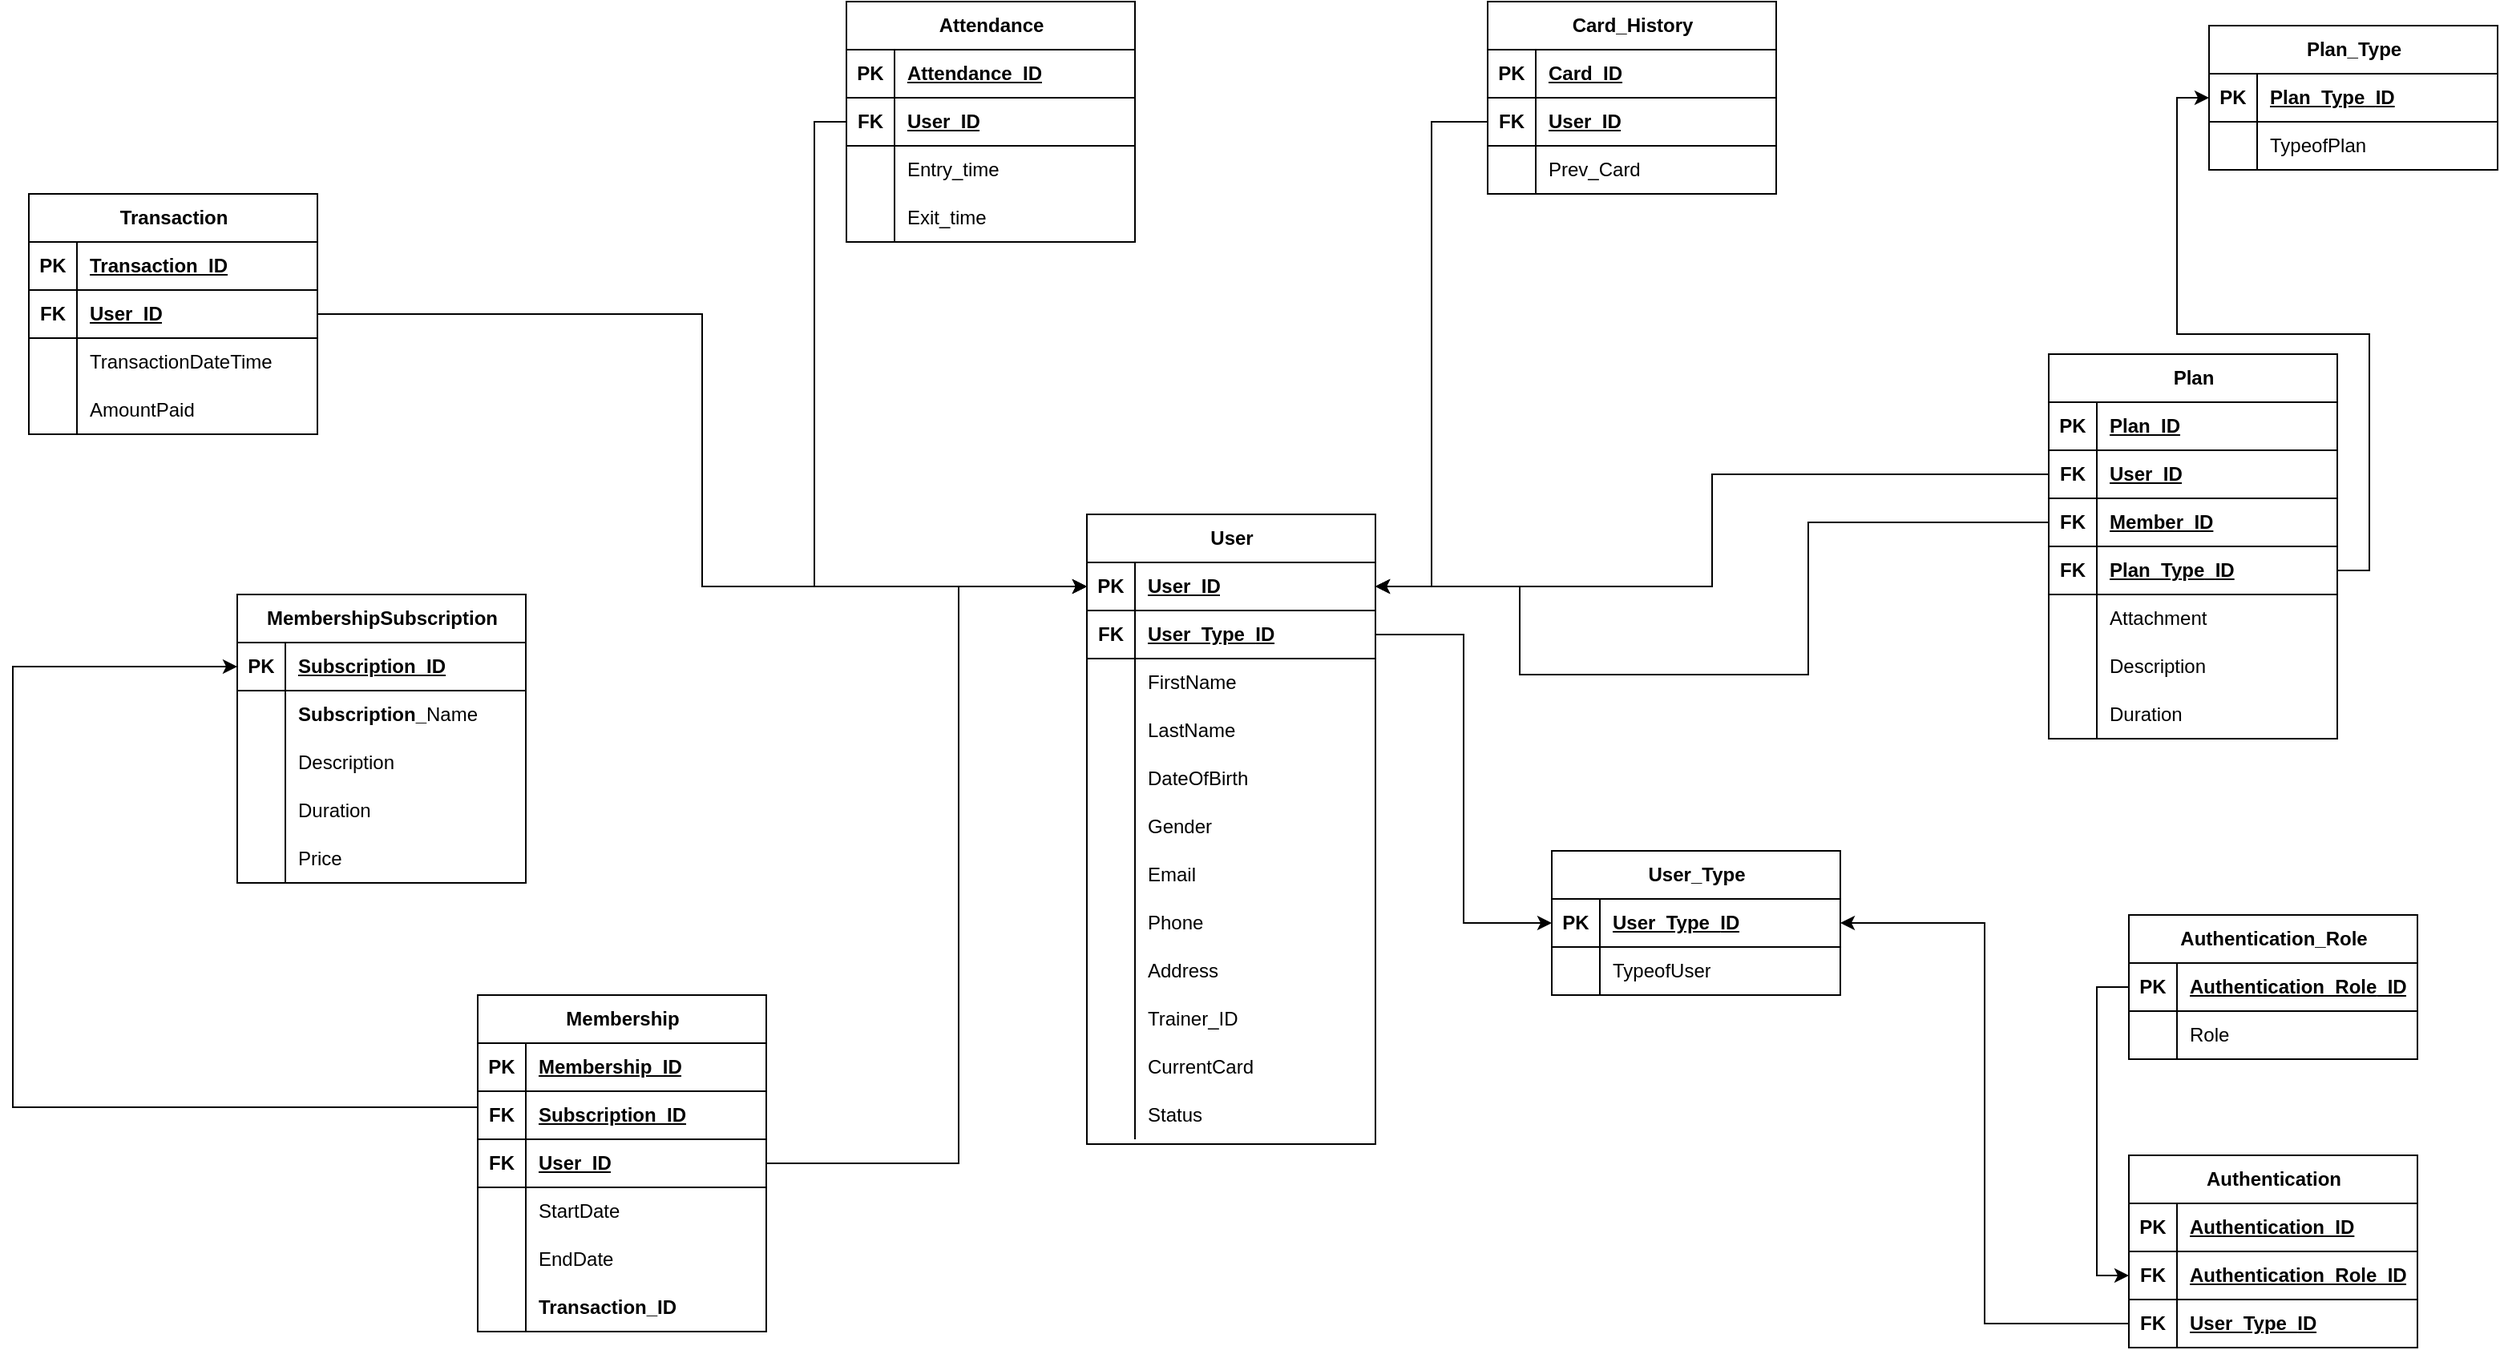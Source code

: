 <mxfile version="24.2.5" type="device">
  <diagram name="Page-1" id="CjK9wFQnkyz0N-nWuPqK">
    <mxGraphModel dx="1020" dy="814" grid="1" gridSize="10" guides="1" tooltips="1" connect="1" arrows="1" fold="1" page="1" pageScale="1" pageWidth="850" pageHeight="1100" math="0" shadow="0">
      <root>
        <mxCell id="0" />
        <mxCell id="1" parent="0" />
        <mxCell id="haQ3VRHz4W_MZIPBSDxK-1" value="Card_History" style="shape=table;startSize=30;container=1;collapsible=1;childLayout=tableLayout;fixedRows=1;rowLines=0;fontStyle=1;align=center;resizeLast=1;html=1;" parent="1" vertex="1">
          <mxGeometry x="1020" y="40" width="180" height="120" as="geometry" />
        </mxCell>
        <mxCell id="haQ3VRHz4W_MZIPBSDxK-2" value="" style="shape=tableRow;horizontal=0;startSize=0;swimlaneHead=0;swimlaneBody=0;fillColor=none;collapsible=0;dropTarget=0;points=[[0,0.5],[1,0.5]];portConstraint=eastwest;top=0;left=0;right=0;bottom=1;" parent="haQ3VRHz4W_MZIPBSDxK-1" vertex="1">
          <mxGeometry y="30" width="180" height="30" as="geometry" />
        </mxCell>
        <mxCell id="haQ3VRHz4W_MZIPBSDxK-3" value="PK" style="shape=partialRectangle;connectable=0;fillColor=none;top=0;left=0;bottom=0;right=0;fontStyle=1;overflow=hidden;whiteSpace=wrap;html=1;" parent="haQ3VRHz4W_MZIPBSDxK-2" vertex="1">
          <mxGeometry width="30" height="30" as="geometry">
            <mxRectangle width="30" height="30" as="alternateBounds" />
          </mxGeometry>
        </mxCell>
        <mxCell id="haQ3VRHz4W_MZIPBSDxK-4" value="Card_ID" style="shape=partialRectangle;connectable=0;fillColor=none;top=0;left=0;bottom=0;right=0;align=left;spacingLeft=6;fontStyle=5;overflow=hidden;whiteSpace=wrap;html=1;" parent="haQ3VRHz4W_MZIPBSDxK-2" vertex="1">
          <mxGeometry x="30" width="150" height="30" as="geometry">
            <mxRectangle width="150" height="30" as="alternateBounds" />
          </mxGeometry>
        </mxCell>
        <mxCell id="roFvKYSa56zXB-WxDroc-30" value="" style="shape=tableRow;horizontal=0;startSize=0;swimlaneHead=0;swimlaneBody=0;fillColor=none;collapsible=0;dropTarget=0;points=[[0,0.5],[1,0.5]];portConstraint=eastwest;top=0;left=0;right=0;bottom=1;" parent="haQ3VRHz4W_MZIPBSDxK-1" vertex="1">
          <mxGeometry y="60" width="180" height="30" as="geometry" />
        </mxCell>
        <mxCell id="roFvKYSa56zXB-WxDroc-31" value="&lt;b&gt;FK&lt;/b&gt;" style="shape=partialRectangle;connectable=0;fillColor=none;top=0;left=0;bottom=0;right=0;fontStyle=1;overflow=hidden;whiteSpace=wrap;html=1;" parent="roFvKYSa56zXB-WxDroc-30" vertex="1">
          <mxGeometry width="30" height="30" as="geometry">
            <mxRectangle width="30" height="30" as="alternateBounds" />
          </mxGeometry>
        </mxCell>
        <mxCell id="roFvKYSa56zXB-WxDroc-32" value="User_ID" style="shape=partialRectangle;connectable=0;fillColor=none;top=0;left=0;bottom=0;right=0;align=left;spacingLeft=6;fontStyle=5;overflow=hidden;whiteSpace=wrap;html=1;" parent="roFvKYSa56zXB-WxDroc-30" vertex="1">
          <mxGeometry x="30" width="150" height="30" as="geometry">
            <mxRectangle width="150" height="30" as="alternateBounds" />
          </mxGeometry>
        </mxCell>
        <mxCell id="haQ3VRHz4W_MZIPBSDxK-5" value="" style="shape=tableRow;horizontal=0;startSize=0;swimlaneHead=0;swimlaneBody=0;fillColor=none;collapsible=0;dropTarget=0;points=[[0,0.5],[1,0.5]];portConstraint=eastwest;top=0;left=0;right=0;bottom=0;" parent="haQ3VRHz4W_MZIPBSDxK-1" vertex="1">
          <mxGeometry y="90" width="180" height="30" as="geometry" />
        </mxCell>
        <mxCell id="haQ3VRHz4W_MZIPBSDxK-6" value="" style="shape=partialRectangle;connectable=0;fillColor=none;top=0;left=0;bottom=0;right=0;editable=1;overflow=hidden;whiteSpace=wrap;html=1;" parent="haQ3VRHz4W_MZIPBSDxK-5" vertex="1">
          <mxGeometry width="30" height="30" as="geometry">
            <mxRectangle width="30" height="30" as="alternateBounds" />
          </mxGeometry>
        </mxCell>
        <mxCell id="haQ3VRHz4W_MZIPBSDxK-7" value="Prev_Card" style="shape=partialRectangle;connectable=0;fillColor=none;top=0;left=0;bottom=0;right=0;align=left;spacingLeft=6;overflow=hidden;whiteSpace=wrap;html=1;" parent="haQ3VRHz4W_MZIPBSDxK-5" vertex="1">
          <mxGeometry x="30" width="150" height="30" as="geometry">
            <mxRectangle width="150" height="30" as="alternateBounds" />
          </mxGeometry>
        </mxCell>
        <mxCell id="haQ3VRHz4W_MZIPBSDxK-14" value="Membership" style="shape=table;startSize=30;container=1;collapsible=1;childLayout=tableLayout;fixedRows=1;rowLines=0;fontStyle=1;align=center;resizeLast=1;html=1;" parent="1" vertex="1">
          <mxGeometry x="390" y="660" width="180" height="210" as="geometry" />
        </mxCell>
        <mxCell id="haQ3VRHz4W_MZIPBSDxK-15" value="" style="shape=tableRow;horizontal=0;startSize=0;swimlaneHead=0;swimlaneBody=0;fillColor=none;collapsible=0;dropTarget=0;points=[[0,0.5],[1,0.5]];portConstraint=eastwest;top=0;left=0;right=0;bottom=1;" parent="haQ3VRHz4W_MZIPBSDxK-14" vertex="1">
          <mxGeometry y="30" width="180" height="30" as="geometry" />
        </mxCell>
        <mxCell id="haQ3VRHz4W_MZIPBSDxK-16" value="PK" style="shape=partialRectangle;connectable=0;fillColor=none;top=0;left=0;bottom=0;right=0;fontStyle=1;overflow=hidden;whiteSpace=wrap;html=1;" parent="haQ3VRHz4W_MZIPBSDxK-15" vertex="1">
          <mxGeometry width="30" height="30" as="geometry">
            <mxRectangle width="30" height="30" as="alternateBounds" />
          </mxGeometry>
        </mxCell>
        <mxCell id="haQ3VRHz4W_MZIPBSDxK-17" value="Membership_ID" style="shape=partialRectangle;connectable=0;fillColor=none;top=0;left=0;bottom=0;right=0;align=left;spacingLeft=6;fontStyle=5;overflow=hidden;whiteSpace=wrap;html=1;" parent="haQ3VRHz4W_MZIPBSDxK-15" vertex="1">
          <mxGeometry x="30" width="150" height="30" as="geometry">
            <mxRectangle width="150" height="30" as="alternateBounds" />
          </mxGeometry>
        </mxCell>
        <mxCell id="haQ3VRHz4W_MZIPBSDxK-181" value="" style="shape=tableRow;horizontal=0;startSize=0;swimlaneHead=0;swimlaneBody=0;fillColor=none;collapsible=0;dropTarget=0;points=[[0,0.5],[1,0.5]];portConstraint=eastwest;top=0;left=0;right=0;bottom=1;" parent="haQ3VRHz4W_MZIPBSDxK-14" vertex="1">
          <mxGeometry y="60" width="180" height="30" as="geometry" />
        </mxCell>
        <mxCell id="haQ3VRHz4W_MZIPBSDxK-182" value="FK" style="shape=partialRectangle;connectable=0;fillColor=none;top=0;left=0;bottom=0;right=0;fontStyle=1;overflow=hidden;whiteSpace=wrap;html=1;" parent="haQ3VRHz4W_MZIPBSDxK-181" vertex="1">
          <mxGeometry width="30" height="30" as="geometry">
            <mxRectangle width="30" height="30" as="alternateBounds" />
          </mxGeometry>
        </mxCell>
        <mxCell id="haQ3VRHz4W_MZIPBSDxK-183" value="&lt;span style=&quot;&quot;&gt;&lt;b&gt;Subscription_ID&lt;/b&gt;&lt;/span&gt;" style="shape=partialRectangle;connectable=0;fillColor=none;top=0;left=0;bottom=0;right=0;align=left;spacingLeft=6;fontStyle=4;overflow=hidden;whiteSpace=wrap;html=1;" parent="haQ3VRHz4W_MZIPBSDxK-181" vertex="1">
          <mxGeometry x="30" width="150" height="30" as="geometry">
            <mxRectangle width="150" height="30" as="alternateBounds" />
          </mxGeometry>
        </mxCell>
        <mxCell id="haQ3VRHz4W_MZIPBSDxK-184" value="" style="shape=tableRow;horizontal=0;startSize=0;swimlaneHead=0;swimlaneBody=0;fillColor=none;collapsible=0;dropTarget=0;points=[[0,0.5],[1,0.5]];portConstraint=eastwest;top=0;left=0;right=0;bottom=1;" parent="haQ3VRHz4W_MZIPBSDxK-14" vertex="1">
          <mxGeometry y="90" width="180" height="30" as="geometry" />
        </mxCell>
        <mxCell id="haQ3VRHz4W_MZIPBSDxK-185" value="FK" style="shape=partialRectangle;connectable=0;fillColor=none;top=0;left=0;bottom=0;right=0;fontStyle=1;overflow=hidden;whiteSpace=wrap;html=1;" parent="haQ3VRHz4W_MZIPBSDxK-184" vertex="1">
          <mxGeometry width="30" height="30" as="geometry">
            <mxRectangle width="30" height="30" as="alternateBounds" />
          </mxGeometry>
        </mxCell>
        <mxCell id="haQ3VRHz4W_MZIPBSDxK-186" value="&lt;span style=&quot;font-weight: 700;&quot;&gt;User_ID&lt;/span&gt;" style="shape=partialRectangle;connectable=0;fillColor=none;top=0;left=0;bottom=0;right=0;align=left;spacingLeft=6;fontStyle=4;overflow=hidden;whiteSpace=wrap;html=1;" parent="haQ3VRHz4W_MZIPBSDxK-184" vertex="1">
          <mxGeometry x="30" width="150" height="30" as="geometry">
            <mxRectangle width="150" height="30" as="alternateBounds" />
          </mxGeometry>
        </mxCell>
        <mxCell id="haQ3VRHz4W_MZIPBSDxK-18" value="" style="shape=tableRow;horizontal=0;startSize=0;swimlaneHead=0;swimlaneBody=0;fillColor=none;collapsible=0;dropTarget=0;points=[[0,0.5],[1,0.5]];portConstraint=eastwest;top=0;left=0;right=0;bottom=0;" parent="haQ3VRHz4W_MZIPBSDxK-14" vertex="1">
          <mxGeometry y="120" width="180" height="30" as="geometry" />
        </mxCell>
        <mxCell id="haQ3VRHz4W_MZIPBSDxK-19" value="" style="shape=partialRectangle;connectable=0;fillColor=none;top=0;left=0;bottom=0;right=0;editable=1;overflow=hidden;whiteSpace=wrap;html=1;" parent="haQ3VRHz4W_MZIPBSDxK-18" vertex="1">
          <mxGeometry width="30" height="30" as="geometry">
            <mxRectangle width="30" height="30" as="alternateBounds" />
          </mxGeometry>
        </mxCell>
        <mxCell id="haQ3VRHz4W_MZIPBSDxK-20" value="StartDate" style="shape=partialRectangle;connectable=0;fillColor=none;top=0;left=0;bottom=0;right=0;align=left;spacingLeft=6;overflow=hidden;whiteSpace=wrap;html=1;" parent="haQ3VRHz4W_MZIPBSDxK-18" vertex="1">
          <mxGeometry x="30" width="150" height="30" as="geometry">
            <mxRectangle width="150" height="30" as="alternateBounds" />
          </mxGeometry>
        </mxCell>
        <mxCell id="haQ3VRHz4W_MZIPBSDxK-21" value="" style="shape=tableRow;horizontal=0;startSize=0;swimlaneHead=0;swimlaneBody=0;fillColor=none;collapsible=0;dropTarget=0;points=[[0,0.5],[1,0.5]];portConstraint=eastwest;top=0;left=0;right=0;bottom=0;" parent="haQ3VRHz4W_MZIPBSDxK-14" vertex="1">
          <mxGeometry y="150" width="180" height="30" as="geometry" />
        </mxCell>
        <mxCell id="haQ3VRHz4W_MZIPBSDxK-22" value="" style="shape=partialRectangle;connectable=0;fillColor=none;top=0;left=0;bottom=0;right=0;editable=1;overflow=hidden;whiteSpace=wrap;html=1;" parent="haQ3VRHz4W_MZIPBSDxK-21" vertex="1">
          <mxGeometry width="30" height="30" as="geometry">
            <mxRectangle width="30" height="30" as="alternateBounds" />
          </mxGeometry>
        </mxCell>
        <mxCell id="haQ3VRHz4W_MZIPBSDxK-23" value="EndDate" style="shape=partialRectangle;connectable=0;fillColor=none;top=0;left=0;bottom=0;right=0;align=left;spacingLeft=6;overflow=hidden;whiteSpace=wrap;html=1;" parent="haQ3VRHz4W_MZIPBSDxK-21" vertex="1">
          <mxGeometry x="30" width="150" height="30" as="geometry">
            <mxRectangle width="150" height="30" as="alternateBounds" />
          </mxGeometry>
        </mxCell>
        <mxCell id="b82ecewfBqzSj3YjRj0E-8" value="" style="shape=tableRow;horizontal=0;startSize=0;swimlaneHead=0;swimlaneBody=0;fillColor=none;collapsible=0;dropTarget=0;points=[[0,0.5],[1,0.5]];portConstraint=eastwest;top=0;left=0;right=0;bottom=0;" parent="haQ3VRHz4W_MZIPBSDxK-14" vertex="1">
          <mxGeometry y="180" width="180" height="30" as="geometry" />
        </mxCell>
        <mxCell id="b82ecewfBqzSj3YjRj0E-9" value="" style="shape=partialRectangle;connectable=0;fillColor=none;top=0;left=0;bottom=0;right=0;editable=1;overflow=hidden;whiteSpace=wrap;html=1;" parent="b82ecewfBqzSj3YjRj0E-8" vertex="1">
          <mxGeometry width="30" height="30" as="geometry">
            <mxRectangle width="30" height="30" as="alternateBounds" />
          </mxGeometry>
        </mxCell>
        <mxCell id="b82ecewfBqzSj3YjRj0E-10" value="&lt;span style=&quot;font-weight: 700;&quot;&gt;Transaction_ID&lt;/span&gt;" style="shape=partialRectangle;connectable=0;fillColor=none;top=0;left=0;bottom=0;right=0;align=left;spacingLeft=6;overflow=hidden;whiteSpace=wrap;html=1;" parent="b82ecewfBqzSj3YjRj0E-8" vertex="1">
          <mxGeometry x="30" width="150" height="30" as="geometry">
            <mxRectangle width="150" height="30" as="alternateBounds" />
          </mxGeometry>
        </mxCell>
        <mxCell id="haQ3VRHz4W_MZIPBSDxK-27" value="User" style="shape=table;startSize=30;container=1;collapsible=1;childLayout=tableLayout;fixedRows=1;rowLines=0;fontStyle=1;align=center;resizeLast=1;html=1;" parent="1" vertex="1">
          <mxGeometry x="770" y="360" width="180" height="393" as="geometry">
            <mxRectangle x="30" y="70" width="80" height="30" as="alternateBounds" />
          </mxGeometry>
        </mxCell>
        <mxCell id="haQ3VRHz4W_MZIPBSDxK-28" value="" style="shape=tableRow;horizontal=0;startSize=0;swimlaneHead=0;swimlaneBody=0;fillColor=none;collapsible=0;dropTarget=0;points=[[0,0.5],[1,0.5]];portConstraint=eastwest;top=0;left=0;right=0;bottom=1;" parent="haQ3VRHz4W_MZIPBSDxK-27" vertex="1">
          <mxGeometry y="30" width="180" height="30" as="geometry" />
        </mxCell>
        <mxCell id="haQ3VRHz4W_MZIPBSDxK-29" value="PK" style="shape=partialRectangle;connectable=0;fillColor=none;top=0;left=0;bottom=0;right=0;fontStyle=1;overflow=hidden;whiteSpace=wrap;html=1;" parent="haQ3VRHz4W_MZIPBSDxK-28" vertex="1">
          <mxGeometry width="30" height="30" as="geometry">
            <mxRectangle width="30" height="30" as="alternateBounds" />
          </mxGeometry>
        </mxCell>
        <mxCell id="haQ3VRHz4W_MZIPBSDxK-30" value="User_ID" style="shape=partialRectangle;connectable=0;fillColor=none;top=0;left=0;bottom=0;right=0;align=left;spacingLeft=6;fontStyle=5;overflow=hidden;whiteSpace=wrap;html=1;" parent="haQ3VRHz4W_MZIPBSDxK-28" vertex="1">
          <mxGeometry x="30" width="150" height="30" as="geometry">
            <mxRectangle width="150" height="30" as="alternateBounds" />
          </mxGeometry>
        </mxCell>
        <mxCell id="roFvKYSa56zXB-WxDroc-7" value="" style="shape=tableRow;horizontal=0;startSize=0;swimlaneHead=0;swimlaneBody=0;fillColor=none;collapsible=0;dropTarget=0;points=[[0,0.5],[1,0.5]];portConstraint=eastwest;top=0;left=0;right=0;bottom=1;" parent="haQ3VRHz4W_MZIPBSDxK-27" vertex="1">
          <mxGeometry y="60" width="180" height="30" as="geometry" />
        </mxCell>
        <mxCell id="roFvKYSa56zXB-WxDroc-8" value="FK" style="shape=partialRectangle;connectable=0;fillColor=none;top=0;left=0;bottom=0;right=0;fontStyle=1;overflow=hidden;whiteSpace=wrap;html=1;" parent="roFvKYSa56zXB-WxDroc-7" vertex="1">
          <mxGeometry width="30" height="30" as="geometry">
            <mxRectangle width="30" height="30" as="alternateBounds" />
          </mxGeometry>
        </mxCell>
        <mxCell id="roFvKYSa56zXB-WxDroc-9" value="&lt;span style=&quot;text-wrap: nowrap; text-align: center;&quot;&gt;User_Type_&lt;/span&gt;ID" style="shape=partialRectangle;connectable=0;fillColor=none;top=0;left=0;bottom=0;right=0;align=left;spacingLeft=6;fontStyle=5;overflow=hidden;whiteSpace=wrap;html=1;" parent="roFvKYSa56zXB-WxDroc-7" vertex="1">
          <mxGeometry x="30" width="150" height="30" as="geometry">
            <mxRectangle width="150" height="30" as="alternateBounds" />
          </mxGeometry>
        </mxCell>
        <mxCell id="haQ3VRHz4W_MZIPBSDxK-31" value="" style="shape=tableRow;horizontal=0;startSize=0;swimlaneHead=0;swimlaneBody=0;fillColor=none;collapsible=0;dropTarget=0;points=[[0,0.5],[1,0.5]];portConstraint=eastwest;top=0;left=0;right=0;bottom=0;" parent="haQ3VRHz4W_MZIPBSDxK-27" vertex="1">
          <mxGeometry y="90" width="180" height="30" as="geometry" />
        </mxCell>
        <mxCell id="haQ3VRHz4W_MZIPBSDxK-32" value="" style="shape=partialRectangle;connectable=0;fillColor=none;top=0;left=0;bottom=0;right=0;editable=1;overflow=hidden;whiteSpace=wrap;html=1;" parent="haQ3VRHz4W_MZIPBSDxK-31" vertex="1">
          <mxGeometry width="30" height="30" as="geometry">
            <mxRectangle width="30" height="30" as="alternateBounds" />
          </mxGeometry>
        </mxCell>
        <mxCell id="haQ3VRHz4W_MZIPBSDxK-33" value="FirstName" style="shape=partialRectangle;connectable=0;fillColor=none;top=0;left=0;bottom=0;right=0;align=left;spacingLeft=6;overflow=hidden;whiteSpace=wrap;html=1;" parent="haQ3VRHz4W_MZIPBSDxK-31" vertex="1">
          <mxGeometry x="30" width="150" height="30" as="geometry">
            <mxRectangle width="150" height="30" as="alternateBounds" />
          </mxGeometry>
        </mxCell>
        <mxCell id="haQ3VRHz4W_MZIPBSDxK-34" value="" style="shape=tableRow;horizontal=0;startSize=0;swimlaneHead=0;swimlaneBody=0;fillColor=none;collapsible=0;dropTarget=0;points=[[0,0.5],[1,0.5]];portConstraint=eastwest;top=0;left=0;right=0;bottom=0;" parent="haQ3VRHz4W_MZIPBSDxK-27" vertex="1">
          <mxGeometry y="120" width="180" height="30" as="geometry" />
        </mxCell>
        <mxCell id="haQ3VRHz4W_MZIPBSDxK-35" value="" style="shape=partialRectangle;connectable=0;fillColor=none;top=0;left=0;bottom=0;right=0;editable=1;overflow=hidden;whiteSpace=wrap;html=1;" parent="haQ3VRHz4W_MZIPBSDxK-34" vertex="1">
          <mxGeometry width="30" height="30" as="geometry">
            <mxRectangle width="30" height="30" as="alternateBounds" />
          </mxGeometry>
        </mxCell>
        <mxCell id="haQ3VRHz4W_MZIPBSDxK-36" value="LastName" style="shape=partialRectangle;connectable=0;fillColor=none;top=0;left=0;bottom=0;right=0;align=left;spacingLeft=6;overflow=hidden;whiteSpace=wrap;html=1;" parent="haQ3VRHz4W_MZIPBSDxK-34" vertex="1">
          <mxGeometry x="30" width="150" height="30" as="geometry">
            <mxRectangle width="150" height="30" as="alternateBounds" />
          </mxGeometry>
        </mxCell>
        <mxCell id="haQ3VRHz4W_MZIPBSDxK-163" value="" style="shape=tableRow;horizontal=0;startSize=0;swimlaneHead=0;swimlaneBody=0;fillColor=none;collapsible=0;dropTarget=0;points=[[0,0.5],[1,0.5]];portConstraint=eastwest;top=0;left=0;right=0;bottom=0;" parent="haQ3VRHz4W_MZIPBSDxK-27" vertex="1">
          <mxGeometry y="150" width="180" height="30" as="geometry" />
        </mxCell>
        <mxCell id="haQ3VRHz4W_MZIPBSDxK-164" value="" style="shape=partialRectangle;connectable=0;fillColor=none;top=0;left=0;bottom=0;right=0;editable=1;overflow=hidden;whiteSpace=wrap;html=1;" parent="haQ3VRHz4W_MZIPBSDxK-163" vertex="1">
          <mxGeometry width="30" height="30" as="geometry">
            <mxRectangle width="30" height="30" as="alternateBounds" />
          </mxGeometry>
        </mxCell>
        <mxCell id="haQ3VRHz4W_MZIPBSDxK-165" value="DateOfBirth" style="shape=partialRectangle;connectable=0;fillColor=none;top=0;left=0;bottom=0;right=0;align=left;spacingLeft=6;overflow=hidden;whiteSpace=wrap;html=1;" parent="haQ3VRHz4W_MZIPBSDxK-163" vertex="1">
          <mxGeometry x="30" width="150" height="30" as="geometry">
            <mxRectangle width="150" height="30" as="alternateBounds" />
          </mxGeometry>
        </mxCell>
        <mxCell id="haQ3VRHz4W_MZIPBSDxK-166" value="" style="shape=tableRow;horizontal=0;startSize=0;swimlaneHead=0;swimlaneBody=0;fillColor=none;collapsible=0;dropTarget=0;points=[[0,0.5],[1,0.5]];portConstraint=eastwest;top=0;left=0;right=0;bottom=0;" parent="haQ3VRHz4W_MZIPBSDxK-27" vertex="1">
          <mxGeometry y="180" width="180" height="30" as="geometry" />
        </mxCell>
        <mxCell id="haQ3VRHz4W_MZIPBSDxK-167" value="" style="shape=partialRectangle;connectable=0;fillColor=none;top=0;left=0;bottom=0;right=0;editable=1;overflow=hidden;whiteSpace=wrap;html=1;" parent="haQ3VRHz4W_MZIPBSDxK-166" vertex="1">
          <mxGeometry width="30" height="30" as="geometry">
            <mxRectangle width="30" height="30" as="alternateBounds" />
          </mxGeometry>
        </mxCell>
        <mxCell id="haQ3VRHz4W_MZIPBSDxK-168" value="Gender" style="shape=partialRectangle;connectable=0;fillColor=none;top=0;left=0;bottom=0;right=0;align=left;spacingLeft=6;overflow=hidden;whiteSpace=wrap;html=1;" parent="haQ3VRHz4W_MZIPBSDxK-166" vertex="1">
          <mxGeometry x="30" width="150" height="30" as="geometry">
            <mxRectangle width="150" height="30" as="alternateBounds" />
          </mxGeometry>
        </mxCell>
        <mxCell id="haQ3VRHz4W_MZIPBSDxK-169" value="" style="shape=tableRow;horizontal=0;startSize=0;swimlaneHead=0;swimlaneBody=0;fillColor=none;collapsible=0;dropTarget=0;points=[[0,0.5],[1,0.5]];portConstraint=eastwest;top=0;left=0;right=0;bottom=0;" parent="haQ3VRHz4W_MZIPBSDxK-27" vertex="1">
          <mxGeometry y="210" width="180" height="30" as="geometry" />
        </mxCell>
        <mxCell id="haQ3VRHz4W_MZIPBSDxK-170" value="" style="shape=partialRectangle;connectable=0;fillColor=none;top=0;left=0;bottom=0;right=0;editable=1;overflow=hidden;whiteSpace=wrap;html=1;" parent="haQ3VRHz4W_MZIPBSDxK-169" vertex="1">
          <mxGeometry width="30" height="30" as="geometry">
            <mxRectangle width="30" height="30" as="alternateBounds" />
          </mxGeometry>
        </mxCell>
        <mxCell id="haQ3VRHz4W_MZIPBSDxK-171" value="Email" style="shape=partialRectangle;connectable=0;fillColor=none;top=0;left=0;bottom=0;right=0;align=left;spacingLeft=6;overflow=hidden;whiteSpace=wrap;html=1;" parent="haQ3VRHz4W_MZIPBSDxK-169" vertex="1">
          <mxGeometry x="30" width="150" height="30" as="geometry">
            <mxRectangle width="150" height="30" as="alternateBounds" />
          </mxGeometry>
        </mxCell>
        <mxCell id="haQ3VRHz4W_MZIPBSDxK-172" value="" style="shape=tableRow;horizontal=0;startSize=0;swimlaneHead=0;swimlaneBody=0;fillColor=none;collapsible=0;dropTarget=0;points=[[0,0.5],[1,0.5]];portConstraint=eastwest;top=0;left=0;right=0;bottom=0;" parent="haQ3VRHz4W_MZIPBSDxK-27" vertex="1">
          <mxGeometry y="240" width="180" height="30" as="geometry" />
        </mxCell>
        <mxCell id="haQ3VRHz4W_MZIPBSDxK-173" value="" style="shape=partialRectangle;connectable=0;fillColor=none;top=0;left=0;bottom=0;right=0;editable=1;overflow=hidden;whiteSpace=wrap;html=1;" parent="haQ3VRHz4W_MZIPBSDxK-172" vertex="1">
          <mxGeometry width="30" height="30" as="geometry">
            <mxRectangle width="30" height="30" as="alternateBounds" />
          </mxGeometry>
        </mxCell>
        <mxCell id="haQ3VRHz4W_MZIPBSDxK-174" value="Phone" style="shape=partialRectangle;connectable=0;fillColor=none;top=0;left=0;bottom=0;right=0;align=left;spacingLeft=6;overflow=hidden;whiteSpace=wrap;html=1;" parent="haQ3VRHz4W_MZIPBSDxK-172" vertex="1">
          <mxGeometry x="30" width="150" height="30" as="geometry">
            <mxRectangle width="150" height="30" as="alternateBounds" />
          </mxGeometry>
        </mxCell>
        <mxCell id="roFvKYSa56zXB-WxDroc-11" value="" style="shape=tableRow;horizontal=0;startSize=0;swimlaneHead=0;swimlaneBody=0;fillColor=none;collapsible=0;dropTarget=0;points=[[0,0.5],[1,0.5]];portConstraint=eastwest;top=0;left=0;right=0;bottom=0;" parent="haQ3VRHz4W_MZIPBSDxK-27" vertex="1">
          <mxGeometry y="270" width="180" height="30" as="geometry" />
        </mxCell>
        <mxCell id="roFvKYSa56zXB-WxDroc-12" value="" style="shape=partialRectangle;connectable=0;fillColor=none;top=0;left=0;bottom=0;right=0;editable=1;overflow=hidden;whiteSpace=wrap;html=1;" parent="roFvKYSa56zXB-WxDroc-11" vertex="1">
          <mxGeometry width="30" height="30" as="geometry">
            <mxRectangle width="30" height="30" as="alternateBounds" />
          </mxGeometry>
        </mxCell>
        <mxCell id="roFvKYSa56zXB-WxDroc-13" value="Address" style="shape=partialRectangle;connectable=0;fillColor=none;top=0;left=0;bottom=0;right=0;align=left;spacingLeft=6;overflow=hidden;whiteSpace=wrap;html=1;" parent="roFvKYSa56zXB-WxDroc-11" vertex="1">
          <mxGeometry x="30" width="150" height="30" as="geometry">
            <mxRectangle width="150" height="30" as="alternateBounds" />
          </mxGeometry>
        </mxCell>
        <mxCell id="N3_QIj9VHfXI7cmea0ep-1" value="" style="shape=tableRow;horizontal=0;startSize=0;swimlaneHead=0;swimlaneBody=0;fillColor=none;collapsible=0;dropTarget=0;points=[[0,0.5],[1,0.5]];portConstraint=eastwest;top=0;left=0;right=0;bottom=0;" parent="haQ3VRHz4W_MZIPBSDxK-27" vertex="1">
          <mxGeometry y="300" width="180" height="30" as="geometry" />
        </mxCell>
        <mxCell id="N3_QIj9VHfXI7cmea0ep-2" value="" style="shape=partialRectangle;connectable=0;fillColor=none;top=0;left=0;bottom=0;right=0;editable=1;overflow=hidden;whiteSpace=wrap;html=1;" parent="N3_QIj9VHfXI7cmea0ep-1" vertex="1">
          <mxGeometry width="30" height="30" as="geometry">
            <mxRectangle width="30" height="30" as="alternateBounds" />
          </mxGeometry>
        </mxCell>
        <mxCell id="N3_QIj9VHfXI7cmea0ep-3" value="Trainer_ID" style="shape=partialRectangle;connectable=0;fillColor=none;top=0;left=0;bottom=0;right=0;align=left;spacingLeft=6;overflow=hidden;whiteSpace=wrap;html=1;" parent="N3_QIj9VHfXI7cmea0ep-1" vertex="1">
          <mxGeometry x="30" width="150" height="30" as="geometry">
            <mxRectangle width="150" height="30" as="alternateBounds" />
          </mxGeometry>
        </mxCell>
        <mxCell id="haQ3VRHz4W_MZIPBSDxK-37" value="" style="shape=tableRow;horizontal=0;startSize=0;swimlaneHead=0;swimlaneBody=0;fillColor=none;collapsible=0;dropTarget=0;points=[[0,0.5],[1,0.5]];portConstraint=eastwest;top=0;left=0;right=0;bottom=0;" parent="haQ3VRHz4W_MZIPBSDxK-27" vertex="1">
          <mxGeometry y="330" width="180" height="30" as="geometry" />
        </mxCell>
        <mxCell id="haQ3VRHz4W_MZIPBSDxK-38" value="" style="shape=partialRectangle;connectable=0;fillColor=none;top=0;left=0;bottom=0;right=0;editable=1;overflow=hidden;whiteSpace=wrap;html=1;" parent="haQ3VRHz4W_MZIPBSDxK-37" vertex="1">
          <mxGeometry width="30" height="30" as="geometry">
            <mxRectangle width="30" height="30" as="alternateBounds" />
          </mxGeometry>
        </mxCell>
        <mxCell id="haQ3VRHz4W_MZIPBSDxK-39" value="CurrentCard" style="shape=partialRectangle;connectable=0;fillColor=none;top=0;left=0;bottom=0;right=0;align=left;spacingLeft=6;overflow=hidden;whiteSpace=wrap;html=1;" parent="haQ3VRHz4W_MZIPBSDxK-37" vertex="1">
          <mxGeometry x="30" width="150" height="30" as="geometry">
            <mxRectangle width="150" height="30" as="alternateBounds" />
          </mxGeometry>
        </mxCell>
        <mxCell id="b82ecewfBqzSj3YjRj0E-1" value="" style="shape=tableRow;horizontal=0;startSize=0;swimlaneHead=0;swimlaneBody=0;fillColor=none;collapsible=0;dropTarget=0;points=[[0,0.5],[1,0.5]];portConstraint=eastwest;top=0;left=0;right=0;bottom=0;" parent="haQ3VRHz4W_MZIPBSDxK-27" vertex="1">
          <mxGeometry y="360" width="180" height="30" as="geometry" />
        </mxCell>
        <mxCell id="b82ecewfBqzSj3YjRj0E-2" value="" style="shape=partialRectangle;connectable=0;fillColor=none;top=0;left=0;bottom=0;right=0;editable=1;overflow=hidden;whiteSpace=wrap;html=1;" parent="b82ecewfBqzSj3YjRj0E-1" vertex="1">
          <mxGeometry width="30" height="30" as="geometry">
            <mxRectangle width="30" height="30" as="alternateBounds" />
          </mxGeometry>
        </mxCell>
        <mxCell id="b82ecewfBqzSj3YjRj0E-3" value="Status&amp;nbsp;" style="shape=partialRectangle;connectable=0;fillColor=none;top=0;left=0;bottom=0;right=0;align=left;spacingLeft=6;overflow=hidden;whiteSpace=wrap;html=1;" parent="b82ecewfBqzSj3YjRj0E-1" vertex="1">
          <mxGeometry x="30" width="150" height="30" as="geometry">
            <mxRectangle width="150" height="30" as="alternateBounds" />
          </mxGeometry>
        </mxCell>
        <mxCell id="haQ3VRHz4W_MZIPBSDxK-53" value="Attendance" style="shape=table;startSize=30;container=1;collapsible=1;childLayout=tableLayout;fixedRows=1;rowLines=0;fontStyle=1;align=center;resizeLast=1;html=1;" parent="1" vertex="1">
          <mxGeometry x="620" y="40" width="180" height="150" as="geometry" />
        </mxCell>
        <mxCell id="haQ3VRHz4W_MZIPBSDxK-54" value="" style="shape=tableRow;horizontal=0;startSize=0;swimlaneHead=0;swimlaneBody=0;fillColor=none;collapsible=0;dropTarget=0;points=[[0,0.5],[1,0.5]];portConstraint=eastwest;top=0;left=0;right=0;bottom=1;" parent="haQ3VRHz4W_MZIPBSDxK-53" vertex="1">
          <mxGeometry y="30" width="180" height="30" as="geometry" />
        </mxCell>
        <mxCell id="haQ3VRHz4W_MZIPBSDxK-55" value="PK" style="shape=partialRectangle;connectable=0;fillColor=none;top=0;left=0;bottom=0;right=0;fontStyle=1;overflow=hidden;whiteSpace=wrap;html=1;" parent="haQ3VRHz4W_MZIPBSDxK-54" vertex="1">
          <mxGeometry width="30" height="30" as="geometry">
            <mxRectangle width="30" height="30" as="alternateBounds" />
          </mxGeometry>
        </mxCell>
        <mxCell id="haQ3VRHz4W_MZIPBSDxK-56" value="Attendance_ID" style="shape=partialRectangle;connectable=0;fillColor=none;top=0;left=0;bottom=0;right=0;align=left;spacingLeft=6;fontStyle=5;overflow=hidden;whiteSpace=wrap;html=1;" parent="haQ3VRHz4W_MZIPBSDxK-54" vertex="1">
          <mxGeometry x="30" width="150" height="30" as="geometry">
            <mxRectangle width="150" height="30" as="alternateBounds" />
          </mxGeometry>
        </mxCell>
        <mxCell id="haQ3VRHz4W_MZIPBSDxK-190" value="" style="shape=tableRow;horizontal=0;startSize=0;swimlaneHead=0;swimlaneBody=0;fillColor=none;collapsible=0;dropTarget=0;points=[[0,0.5],[1,0.5]];portConstraint=eastwest;top=0;left=0;right=0;bottom=1;" parent="haQ3VRHz4W_MZIPBSDxK-53" vertex="1">
          <mxGeometry y="60" width="180" height="30" as="geometry" />
        </mxCell>
        <mxCell id="haQ3VRHz4W_MZIPBSDxK-191" value="FK" style="shape=partialRectangle;connectable=0;fillColor=none;top=0;left=0;bottom=0;right=0;fontStyle=1;overflow=hidden;whiteSpace=wrap;html=1;" parent="haQ3VRHz4W_MZIPBSDxK-190" vertex="1">
          <mxGeometry width="30" height="30" as="geometry">
            <mxRectangle width="30" height="30" as="alternateBounds" />
          </mxGeometry>
        </mxCell>
        <mxCell id="haQ3VRHz4W_MZIPBSDxK-192" value="User_ID" style="shape=partialRectangle;connectable=0;fillColor=none;top=0;left=0;bottom=0;right=0;align=left;spacingLeft=6;fontStyle=5;overflow=hidden;whiteSpace=wrap;html=1;" parent="haQ3VRHz4W_MZIPBSDxK-190" vertex="1">
          <mxGeometry x="30" width="150" height="30" as="geometry">
            <mxRectangle width="150" height="30" as="alternateBounds" />
          </mxGeometry>
        </mxCell>
        <mxCell id="haQ3VRHz4W_MZIPBSDxK-60" value="" style="shape=tableRow;horizontal=0;startSize=0;swimlaneHead=0;swimlaneBody=0;fillColor=none;collapsible=0;dropTarget=0;points=[[0,0.5],[1,0.5]];portConstraint=eastwest;top=0;left=0;right=0;bottom=0;" parent="haQ3VRHz4W_MZIPBSDxK-53" vertex="1">
          <mxGeometry y="90" width="180" height="30" as="geometry" />
        </mxCell>
        <mxCell id="haQ3VRHz4W_MZIPBSDxK-61" value="" style="shape=partialRectangle;connectable=0;fillColor=none;top=0;left=0;bottom=0;right=0;editable=1;overflow=hidden;whiteSpace=wrap;html=1;" parent="haQ3VRHz4W_MZIPBSDxK-60" vertex="1">
          <mxGeometry width="30" height="30" as="geometry">
            <mxRectangle width="30" height="30" as="alternateBounds" />
          </mxGeometry>
        </mxCell>
        <mxCell id="haQ3VRHz4W_MZIPBSDxK-62" value="Entry_time" style="shape=partialRectangle;connectable=0;fillColor=none;top=0;left=0;bottom=0;right=0;align=left;spacingLeft=6;overflow=hidden;whiteSpace=wrap;html=1;" parent="haQ3VRHz4W_MZIPBSDxK-60" vertex="1">
          <mxGeometry x="30" width="150" height="30" as="geometry">
            <mxRectangle width="150" height="30" as="alternateBounds" />
          </mxGeometry>
        </mxCell>
        <mxCell id="haQ3VRHz4W_MZIPBSDxK-63" value="" style="shape=tableRow;horizontal=0;startSize=0;swimlaneHead=0;swimlaneBody=0;fillColor=none;collapsible=0;dropTarget=0;points=[[0,0.5],[1,0.5]];portConstraint=eastwest;top=0;left=0;right=0;bottom=0;" parent="haQ3VRHz4W_MZIPBSDxK-53" vertex="1">
          <mxGeometry y="120" width="180" height="30" as="geometry" />
        </mxCell>
        <mxCell id="haQ3VRHz4W_MZIPBSDxK-64" value="" style="shape=partialRectangle;connectable=0;fillColor=none;top=0;left=0;bottom=0;right=0;editable=1;overflow=hidden;whiteSpace=wrap;html=1;" parent="haQ3VRHz4W_MZIPBSDxK-63" vertex="1">
          <mxGeometry width="30" height="30" as="geometry">
            <mxRectangle width="30" height="30" as="alternateBounds" />
          </mxGeometry>
        </mxCell>
        <mxCell id="haQ3VRHz4W_MZIPBSDxK-65" value="Exit_time" style="shape=partialRectangle;connectable=0;fillColor=none;top=0;left=0;bottom=0;right=0;align=left;spacingLeft=6;overflow=hidden;whiteSpace=wrap;html=1;" parent="haQ3VRHz4W_MZIPBSDxK-63" vertex="1">
          <mxGeometry x="30" width="150" height="30" as="geometry">
            <mxRectangle width="150" height="30" as="alternateBounds" />
          </mxGeometry>
        </mxCell>
        <mxCell id="haQ3VRHz4W_MZIPBSDxK-66" value="MembershipSubscription" style="shape=table;startSize=30;container=1;collapsible=1;childLayout=tableLayout;fixedRows=1;rowLines=0;fontStyle=1;align=center;resizeLast=1;html=1;" parent="1" vertex="1">
          <mxGeometry x="240" y="410" width="180" height="180" as="geometry" />
        </mxCell>
        <mxCell id="haQ3VRHz4W_MZIPBSDxK-67" value="" style="shape=tableRow;horizontal=0;startSize=0;swimlaneHead=0;swimlaneBody=0;fillColor=none;collapsible=0;dropTarget=0;points=[[0,0.5],[1,0.5]];portConstraint=eastwest;top=0;left=0;right=0;bottom=1;" parent="haQ3VRHz4W_MZIPBSDxK-66" vertex="1">
          <mxGeometry y="30" width="180" height="30" as="geometry" />
        </mxCell>
        <mxCell id="haQ3VRHz4W_MZIPBSDxK-68" value="PK" style="shape=partialRectangle;connectable=0;fillColor=none;top=0;left=0;bottom=0;right=0;fontStyle=1;overflow=hidden;whiteSpace=wrap;html=1;" parent="haQ3VRHz4W_MZIPBSDxK-67" vertex="1">
          <mxGeometry width="30" height="30" as="geometry">
            <mxRectangle width="30" height="30" as="alternateBounds" />
          </mxGeometry>
        </mxCell>
        <mxCell id="haQ3VRHz4W_MZIPBSDxK-69" value="Subscription_ID" style="shape=partialRectangle;connectable=0;fillColor=none;top=0;left=0;bottom=0;right=0;align=left;spacingLeft=6;fontStyle=5;overflow=hidden;whiteSpace=wrap;html=1;" parent="haQ3VRHz4W_MZIPBSDxK-67" vertex="1">
          <mxGeometry x="30" width="150" height="30" as="geometry">
            <mxRectangle width="150" height="30" as="alternateBounds" />
          </mxGeometry>
        </mxCell>
        <mxCell id="haQ3VRHz4W_MZIPBSDxK-70" value="" style="shape=tableRow;horizontal=0;startSize=0;swimlaneHead=0;swimlaneBody=0;fillColor=none;collapsible=0;dropTarget=0;points=[[0,0.5],[1,0.5]];portConstraint=eastwest;top=0;left=0;right=0;bottom=0;" parent="haQ3VRHz4W_MZIPBSDxK-66" vertex="1">
          <mxGeometry y="60" width="180" height="30" as="geometry" />
        </mxCell>
        <mxCell id="haQ3VRHz4W_MZIPBSDxK-71" value="" style="shape=partialRectangle;connectable=0;fillColor=none;top=0;left=0;bottom=0;right=0;editable=1;overflow=hidden;whiteSpace=wrap;html=1;" parent="haQ3VRHz4W_MZIPBSDxK-70" vertex="1">
          <mxGeometry width="30" height="30" as="geometry">
            <mxRectangle width="30" height="30" as="alternateBounds" />
          </mxGeometry>
        </mxCell>
        <mxCell id="haQ3VRHz4W_MZIPBSDxK-72" value="&lt;span style=&quot;font-weight: 700; text-align: center; text-wrap: nowrap;&quot;&gt;Subscription_&lt;/span&gt;Name" style="shape=partialRectangle;connectable=0;fillColor=none;top=0;left=0;bottom=0;right=0;align=left;spacingLeft=6;overflow=hidden;whiteSpace=wrap;html=1;" parent="haQ3VRHz4W_MZIPBSDxK-70" vertex="1">
          <mxGeometry x="30" width="150" height="30" as="geometry">
            <mxRectangle width="150" height="30" as="alternateBounds" />
          </mxGeometry>
        </mxCell>
        <mxCell id="haQ3VRHz4W_MZIPBSDxK-73" value="" style="shape=tableRow;horizontal=0;startSize=0;swimlaneHead=0;swimlaneBody=0;fillColor=none;collapsible=0;dropTarget=0;points=[[0,0.5],[1,0.5]];portConstraint=eastwest;top=0;left=0;right=0;bottom=0;" parent="haQ3VRHz4W_MZIPBSDxK-66" vertex="1">
          <mxGeometry y="90" width="180" height="30" as="geometry" />
        </mxCell>
        <mxCell id="haQ3VRHz4W_MZIPBSDxK-74" value="" style="shape=partialRectangle;connectable=0;fillColor=none;top=0;left=0;bottom=0;right=0;editable=1;overflow=hidden;whiteSpace=wrap;html=1;" parent="haQ3VRHz4W_MZIPBSDxK-73" vertex="1">
          <mxGeometry width="30" height="30" as="geometry">
            <mxRectangle width="30" height="30" as="alternateBounds" />
          </mxGeometry>
        </mxCell>
        <mxCell id="haQ3VRHz4W_MZIPBSDxK-75" value="Description" style="shape=partialRectangle;connectable=0;fillColor=none;top=0;left=0;bottom=0;right=0;align=left;spacingLeft=6;overflow=hidden;whiteSpace=wrap;html=1;" parent="haQ3VRHz4W_MZIPBSDxK-73" vertex="1">
          <mxGeometry x="30" width="150" height="30" as="geometry">
            <mxRectangle width="150" height="30" as="alternateBounds" />
          </mxGeometry>
        </mxCell>
        <mxCell id="haQ3VRHz4W_MZIPBSDxK-193" value="" style="shape=tableRow;horizontal=0;startSize=0;swimlaneHead=0;swimlaneBody=0;fillColor=none;collapsible=0;dropTarget=0;points=[[0,0.5],[1,0.5]];portConstraint=eastwest;top=0;left=0;right=0;bottom=0;" parent="haQ3VRHz4W_MZIPBSDxK-66" vertex="1">
          <mxGeometry y="120" width="180" height="30" as="geometry" />
        </mxCell>
        <mxCell id="haQ3VRHz4W_MZIPBSDxK-194" value="" style="shape=partialRectangle;connectable=0;fillColor=none;top=0;left=0;bottom=0;right=0;editable=1;overflow=hidden;whiteSpace=wrap;html=1;" parent="haQ3VRHz4W_MZIPBSDxK-193" vertex="1">
          <mxGeometry width="30" height="30" as="geometry">
            <mxRectangle width="30" height="30" as="alternateBounds" />
          </mxGeometry>
        </mxCell>
        <mxCell id="haQ3VRHz4W_MZIPBSDxK-195" value="Duration" style="shape=partialRectangle;connectable=0;fillColor=none;top=0;left=0;bottom=0;right=0;align=left;spacingLeft=6;overflow=hidden;whiteSpace=wrap;html=1;" parent="haQ3VRHz4W_MZIPBSDxK-193" vertex="1">
          <mxGeometry x="30" width="150" height="30" as="geometry">
            <mxRectangle width="150" height="30" as="alternateBounds" />
          </mxGeometry>
        </mxCell>
        <mxCell id="haQ3VRHz4W_MZIPBSDxK-76" value="" style="shape=tableRow;horizontal=0;startSize=0;swimlaneHead=0;swimlaneBody=0;fillColor=none;collapsible=0;dropTarget=0;points=[[0,0.5],[1,0.5]];portConstraint=eastwest;top=0;left=0;right=0;bottom=0;" parent="haQ3VRHz4W_MZIPBSDxK-66" vertex="1">
          <mxGeometry y="150" width="180" height="30" as="geometry" />
        </mxCell>
        <mxCell id="haQ3VRHz4W_MZIPBSDxK-77" value="" style="shape=partialRectangle;connectable=0;fillColor=none;top=0;left=0;bottom=0;right=0;editable=1;overflow=hidden;whiteSpace=wrap;html=1;" parent="haQ3VRHz4W_MZIPBSDxK-76" vertex="1">
          <mxGeometry width="30" height="30" as="geometry">
            <mxRectangle width="30" height="30" as="alternateBounds" />
          </mxGeometry>
        </mxCell>
        <mxCell id="haQ3VRHz4W_MZIPBSDxK-78" value="Price" style="shape=partialRectangle;connectable=0;fillColor=none;top=0;left=0;bottom=0;right=0;align=left;spacingLeft=6;overflow=hidden;whiteSpace=wrap;html=1;" parent="haQ3VRHz4W_MZIPBSDxK-76" vertex="1">
          <mxGeometry x="30" width="150" height="30" as="geometry">
            <mxRectangle width="150" height="30" as="alternateBounds" />
          </mxGeometry>
        </mxCell>
        <mxCell id="haQ3VRHz4W_MZIPBSDxK-79" value="User_Type" style="shape=table;startSize=30;container=1;collapsible=1;childLayout=tableLayout;fixedRows=1;rowLines=0;fontStyle=1;align=center;resizeLast=1;html=1;" parent="1" vertex="1">
          <mxGeometry x="1060" y="570" width="180" height="90" as="geometry" />
        </mxCell>
        <mxCell id="haQ3VRHz4W_MZIPBSDxK-80" value="" style="shape=tableRow;horizontal=0;startSize=0;swimlaneHead=0;swimlaneBody=0;fillColor=none;collapsible=0;dropTarget=0;points=[[0,0.5],[1,0.5]];portConstraint=eastwest;top=0;left=0;right=0;bottom=1;" parent="haQ3VRHz4W_MZIPBSDxK-79" vertex="1">
          <mxGeometry y="30" width="180" height="30" as="geometry" />
        </mxCell>
        <mxCell id="haQ3VRHz4W_MZIPBSDxK-81" value="PK" style="shape=partialRectangle;connectable=0;fillColor=none;top=0;left=0;bottom=0;right=0;fontStyle=1;overflow=hidden;whiteSpace=wrap;html=1;" parent="haQ3VRHz4W_MZIPBSDxK-80" vertex="1">
          <mxGeometry width="30" height="30" as="geometry">
            <mxRectangle width="30" height="30" as="alternateBounds" />
          </mxGeometry>
        </mxCell>
        <mxCell id="haQ3VRHz4W_MZIPBSDxK-82" value="&lt;span style=&quot;text-align: center; text-wrap: nowrap;&quot;&gt;User_Type_&lt;/span&gt;ID" style="shape=partialRectangle;connectable=0;fillColor=none;top=0;left=0;bottom=0;right=0;align=left;spacingLeft=6;fontStyle=5;overflow=hidden;whiteSpace=wrap;html=1;" parent="haQ3VRHz4W_MZIPBSDxK-80" vertex="1">
          <mxGeometry x="30" width="150" height="30" as="geometry">
            <mxRectangle width="150" height="30" as="alternateBounds" />
          </mxGeometry>
        </mxCell>
        <mxCell id="haQ3VRHz4W_MZIPBSDxK-83" value="" style="shape=tableRow;horizontal=0;startSize=0;swimlaneHead=0;swimlaneBody=0;fillColor=none;collapsible=0;dropTarget=0;points=[[0,0.5],[1,0.5]];portConstraint=eastwest;top=0;left=0;right=0;bottom=0;" parent="haQ3VRHz4W_MZIPBSDxK-79" vertex="1">
          <mxGeometry y="60" width="180" height="30" as="geometry" />
        </mxCell>
        <mxCell id="haQ3VRHz4W_MZIPBSDxK-84" value="" style="shape=partialRectangle;connectable=0;fillColor=none;top=0;left=0;bottom=0;right=0;editable=1;overflow=hidden;whiteSpace=wrap;html=1;" parent="haQ3VRHz4W_MZIPBSDxK-83" vertex="1">
          <mxGeometry width="30" height="30" as="geometry">
            <mxRectangle width="30" height="30" as="alternateBounds" />
          </mxGeometry>
        </mxCell>
        <mxCell id="haQ3VRHz4W_MZIPBSDxK-85" value="TypeofUser" style="shape=partialRectangle;connectable=0;fillColor=none;top=0;left=0;bottom=0;right=0;align=left;spacingLeft=6;overflow=hidden;whiteSpace=wrap;html=1;" parent="haQ3VRHz4W_MZIPBSDxK-83" vertex="1">
          <mxGeometry x="30" width="150" height="30" as="geometry">
            <mxRectangle width="150" height="30" as="alternateBounds" />
          </mxGeometry>
        </mxCell>
        <mxCell id="haQ3VRHz4W_MZIPBSDxK-92" value="Plan" style="shape=table;startSize=30;container=1;collapsible=1;childLayout=tableLayout;fixedRows=1;rowLines=0;fontStyle=1;align=center;resizeLast=1;html=1;" parent="1" vertex="1">
          <mxGeometry x="1370" y="260" width="180" height="240" as="geometry" />
        </mxCell>
        <mxCell id="haQ3VRHz4W_MZIPBSDxK-227" value="" style="shape=tableRow;horizontal=0;startSize=0;swimlaneHead=0;swimlaneBody=0;fillColor=none;collapsible=0;dropTarget=0;points=[[0,0.5],[1,0.5]];portConstraint=eastwest;top=0;left=0;right=0;bottom=1;" parent="haQ3VRHz4W_MZIPBSDxK-92" vertex="1">
          <mxGeometry y="30" width="180" height="30" as="geometry" />
        </mxCell>
        <mxCell id="haQ3VRHz4W_MZIPBSDxK-228" value="PK" style="shape=partialRectangle;connectable=0;fillColor=none;top=0;left=0;bottom=0;right=0;fontStyle=1;overflow=hidden;whiteSpace=wrap;html=1;" parent="haQ3VRHz4W_MZIPBSDxK-227" vertex="1">
          <mxGeometry width="30" height="30" as="geometry">
            <mxRectangle width="30" height="30" as="alternateBounds" />
          </mxGeometry>
        </mxCell>
        <mxCell id="haQ3VRHz4W_MZIPBSDxK-229" value="Plan_ID" style="shape=partialRectangle;connectable=0;fillColor=none;top=0;left=0;bottom=0;right=0;align=left;spacingLeft=6;fontStyle=5;overflow=hidden;whiteSpace=wrap;html=1;" parent="haQ3VRHz4W_MZIPBSDxK-227" vertex="1">
          <mxGeometry x="30" width="150" height="30" as="geometry">
            <mxRectangle width="150" height="30" as="alternateBounds" />
          </mxGeometry>
        </mxCell>
        <mxCell id="haQ3VRHz4W_MZIPBSDxK-230" value="" style="shape=tableRow;horizontal=0;startSize=0;swimlaneHead=0;swimlaneBody=0;fillColor=none;collapsible=0;dropTarget=0;points=[[0,0.5],[1,0.5]];portConstraint=eastwest;top=0;left=0;right=0;bottom=1;" parent="haQ3VRHz4W_MZIPBSDxK-92" vertex="1">
          <mxGeometry y="60" width="180" height="30" as="geometry" />
        </mxCell>
        <mxCell id="haQ3VRHz4W_MZIPBSDxK-231" value="FK" style="shape=partialRectangle;connectable=0;fillColor=none;top=0;left=0;bottom=0;right=0;fontStyle=1;overflow=hidden;whiteSpace=wrap;html=1;" parent="haQ3VRHz4W_MZIPBSDxK-230" vertex="1">
          <mxGeometry width="30" height="30" as="geometry">
            <mxRectangle width="30" height="30" as="alternateBounds" />
          </mxGeometry>
        </mxCell>
        <mxCell id="haQ3VRHz4W_MZIPBSDxK-232" value="User_ID" style="shape=partialRectangle;connectable=0;fillColor=none;top=0;left=0;bottom=0;right=0;align=left;spacingLeft=6;fontStyle=5;overflow=hidden;whiteSpace=wrap;html=1;" parent="haQ3VRHz4W_MZIPBSDxK-230" vertex="1">
          <mxGeometry x="30" width="150" height="30" as="geometry">
            <mxRectangle width="150" height="30" as="alternateBounds" />
          </mxGeometry>
        </mxCell>
        <mxCell id="hGyQymWmKmX3H2iNypF3-1" value="" style="shape=tableRow;horizontal=0;startSize=0;swimlaneHead=0;swimlaneBody=0;fillColor=none;collapsible=0;dropTarget=0;points=[[0,0.5],[1,0.5]];portConstraint=eastwest;top=0;left=0;right=0;bottom=1;" parent="haQ3VRHz4W_MZIPBSDxK-92" vertex="1">
          <mxGeometry y="90" width="180" height="30" as="geometry" />
        </mxCell>
        <mxCell id="hGyQymWmKmX3H2iNypF3-2" value="FK" style="shape=partialRectangle;connectable=0;fillColor=none;top=0;left=0;bottom=0;right=0;fontStyle=1;overflow=hidden;whiteSpace=wrap;html=1;" parent="hGyQymWmKmX3H2iNypF3-1" vertex="1">
          <mxGeometry width="30" height="30" as="geometry">
            <mxRectangle width="30" height="30" as="alternateBounds" />
          </mxGeometry>
        </mxCell>
        <mxCell id="hGyQymWmKmX3H2iNypF3-3" value="Member_ID" style="shape=partialRectangle;connectable=0;fillColor=none;top=0;left=0;bottom=0;right=0;align=left;spacingLeft=6;fontStyle=5;overflow=hidden;whiteSpace=wrap;html=1;" parent="hGyQymWmKmX3H2iNypF3-1" vertex="1">
          <mxGeometry x="30" width="150" height="30" as="geometry">
            <mxRectangle width="150" height="30" as="alternateBounds" />
          </mxGeometry>
        </mxCell>
        <mxCell id="haQ3VRHz4W_MZIPBSDxK-93" value="" style="shape=tableRow;horizontal=0;startSize=0;swimlaneHead=0;swimlaneBody=0;fillColor=none;collapsible=0;dropTarget=0;points=[[0,0.5],[1,0.5]];portConstraint=eastwest;top=0;left=0;right=0;bottom=1;" parent="haQ3VRHz4W_MZIPBSDxK-92" vertex="1">
          <mxGeometry y="120" width="180" height="30" as="geometry" />
        </mxCell>
        <mxCell id="haQ3VRHz4W_MZIPBSDxK-94" value="FK" style="shape=partialRectangle;connectable=0;fillColor=none;top=0;left=0;bottom=0;right=0;fontStyle=1;overflow=hidden;whiteSpace=wrap;html=1;" parent="haQ3VRHz4W_MZIPBSDxK-93" vertex="1">
          <mxGeometry width="30" height="30" as="geometry">
            <mxRectangle width="30" height="30" as="alternateBounds" />
          </mxGeometry>
        </mxCell>
        <mxCell id="haQ3VRHz4W_MZIPBSDxK-95" value="&lt;span style=&quot;text-wrap: nowrap; text-align: center;&quot;&gt;Plan_Type&lt;/span&gt;&lt;span style=&quot;text-wrap: nowrap; text-align: center;&quot;&gt;_&lt;/span&gt;ID" style="shape=partialRectangle;connectable=0;fillColor=none;top=0;left=0;bottom=0;right=0;align=left;spacingLeft=6;fontStyle=5;overflow=hidden;whiteSpace=wrap;html=1;" parent="haQ3VRHz4W_MZIPBSDxK-93" vertex="1">
          <mxGeometry x="30" width="150" height="30" as="geometry">
            <mxRectangle width="150" height="30" as="alternateBounds" />
          </mxGeometry>
        </mxCell>
        <mxCell id="haQ3VRHz4W_MZIPBSDxK-96" value="" style="shape=tableRow;horizontal=0;startSize=0;swimlaneHead=0;swimlaneBody=0;fillColor=none;collapsible=0;dropTarget=0;points=[[0,0.5],[1,0.5]];portConstraint=eastwest;top=0;left=0;right=0;bottom=0;" parent="haQ3VRHz4W_MZIPBSDxK-92" vertex="1">
          <mxGeometry y="150" width="180" height="30" as="geometry" />
        </mxCell>
        <mxCell id="haQ3VRHz4W_MZIPBSDxK-97" value="" style="shape=partialRectangle;connectable=0;fillColor=none;top=0;left=0;bottom=0;right=0;editable=1;overflow=hidden;whiteSpace=wrap;html=1;" parent="haQ3VRHz4W_MZIPBSDxK-96" vertex="1">
          <mxGeometry width="30" height="30" as="geometry">
            <mxRectangle width="30" height="30" as="alternateBounds" />
          </mxGeometry>
        </mxCell>
        <mxCell id="haQ3VRHz4W_MZIPBSDxK-98" value="Attachment" style="shape=partialRectangle;connectable=0;fillColor=none;top=0;left=0;bottom=0;right=0;align=left;spacingLeft=6;overflow=hidden;whiteSpace=wrap;html=1;" parent="haQ3VRHz4W_MZIPBSDxK-96" vertex="1">
          <mxGeometry x="30" width="150" height="30" as="geometry">
            <mxRectangle width="150" height="30" as="alternateBounds" />
          </mxGeometry>
        </mxCell>
        <mxCell id="haQ3VRHz4W_MZIPBSDxK-102" value="" style="shape=tableRow;horizontal=0;startSize=0;swimlaneHead=0;swimlaneBody=0;fillColor=none;collapsible=0;dropTarget=0;points=[[0,0.5],[1,0.5]];portConstraint=eastwest;top=0;left=0;right=0;bottom=0;" parent="haQ3VRHz4W_MZIPBSDxK-92" vertex="1">
          <mxGeometry y="180" width="180" height="30" as="geometry" />
        </mxCell>
        <mxCell id="haQ3VRHz4W_MZIPBSDxK-103" value="" style="shape=partialRectangle;connectable=0;fillColor=none;top=0;left=0;bottom=0;right=0;editable=1;overflow=hidden;whiteSpace=wrap;html=1;" parent="haQ3VRHz4W_MZIPBSDxK-102" vertex="1">
          <mxGeometry width="30" height="30" as="geometry">
            <mxRectangle width="30" height="30" as="alternateBounds" />
          </mxGeometry>
        </mxCell>
        <mxCell id="haQ3VRHz4W_MZIPBSDxK-104" value="Description" style="shape=partialRectangle;connectable=0;fillColor=none;top=0;left=0;bottom=0;right=0;align=left;spacingLeft=6;overflow=hidden;whiteSpace=wrap;html=1;" parent="haQ3VRHz4W_MZIPBSDxK-102" vertex="1">
          <mxGeometry x="30" width="150" height="30" as="geometry">
            <mxRectangle width="150" height="30" as="alternateBounds" />
          </mxGeometry>
        </mxCell>
        <mxCell id="roFvKYSa56zXB-WxDroc-24" value="" style="shape=tableRow;horizontal=0;startSize=0;swimlaneHead=0;swimlaneBody=0;fillColor=none;collapsible=0;dropTarget=0;points=[[0,0.5],[1,0.5]];portConstraint=eastwest;top=0;left=0;right=0;bottom=0;" parent="haQ3VRHz4W_MZIPBSDxK-92" vertex="1">
          <mxGeometry y="210" width="180" height="30" as="geometry" />
        </mxCell>
        <mxCell id="roFvKYSa56zXB-WxDroc-25" value="" style="shape=partialRectangle;connectable=0;fillColor=none;top=0;left=0;bottom=0;right=0;editable=1;overflow=hidden;whiteSpace=wrap;html=1;" parent="roFvKYSa56zXB-WxDroc-24" vertex="1">
          <mxGeometry width="30" height="30" as="geometry">
            <mxRectangle width="30" height="30" as="alternateBounds" />
          </mxGeometry>
        </mxCell>
        <mxCell id="roFvKYSa56zXB-WxDroc-26" value="Duration" style="shape=partialRectangle;connectable=0;fillColor=none;top=0;left=0;bottom=0;right=0;align=left;spacingLeft=6;overflow=hidden;whiteSpace=wrap;html=1;" parent="roFvKYSa56zXB-WxDroc-24" vertex="1">
          <mxGeometry x="30" width="150" height="30" as="geometry">
            <mxRectangle width="150" height="30" as="alternateBounds" />
          </mxGeometry>
        </mxCell>
        <mxCell id="haQ3VRHz4W_MZIPBSDxK-105" value="Transaction" style="shape=table;startSize=30;container=1;collapsible=1;childLayout=tableLayout;fixedRows=1;rowLines=0;fontStyle=1;align=center;resizeLast=1;html=1;" parent="1" vertex="1">
          <mxGeometry x="110" y="160" width="180" height="150" as="geometry" />
        </mxCell>
        <mxCell id="haQ3VRHz4W_MZIPBSDxK-211" value="" style="shape=tableRow;horizontal=0;startSize=0;swimlaneHead=0;swimlaneBody=0;fillColor=none;collapsible=0;dropTarget=0;points=[[0,0.5],[1,0.5]];portConstraint=eastwest;top=0;left=0;right=0;bottom=1;" parent="haQ3VRHz4W_MZIPBSDxK-105" vertex="1">
          <mxGeometry y="30" width="180" height="30" as="geometry" />
        </mxCell>
        <mxCell id="haQ3VRHz4W_MZIPBSDxK-212" value="PK" style="shape=partialRectangle;connectable=0;fillColor=none;top=0;left=0;bottom=0;right=0;fontStyle=1;overflow=hidden;whiteSpace=wrap;html=1;" parent="haQ3VRHz4W_MZIPBSDxK-211" vertex="1">
          <mxGeometry width="30" height="30" as="geometry">
            <mxRectangle width="30" height="30" as="alternateBounds" />
          </mxGeometry>
        </mxCell>
        <mxCell id="haQ3VRHz4W_MZIPBSDxK-213" value="Transaction_ID" style="shape=partialRectangle;connectable=0;fillColor=none;top=0;left=0;bottom=0;right=0;align=left;spacingLeft=6;fontStyle=5;overflow=hidden;whiteSpace=wrap;html=1;" parent="haQ3VRHz4W_MZIPBSDxK-211" vertex="1">
          <mxGeometry x="30" width="150" height="30" as="geometry">
            <mxRectangle width="150" height="30" as="alternateBounds" />
          </mxGeometry>
        </mxCell>
        <mxCell id="haQ3VRHz4W_MZIPBSDxK-214" value="" style="shape=tableRow;horizontal=0;startSize=0;swimlaneHead=0;swimlaneBody=0;fillColor=none;collapsible=0;dropTarget=0;points=[[0,0.5],[1,0.5]];portConstraint=eastwest;top=0;left=0;right=0;bottom=1;" parent="haQ3VRHz4W_MZIPBSDxK-105" vertex="1">
          <mxGeometry y="60" width="180" height="30" as="geometry" />
        </mxCell>
        <mxCell id="haQ3VRHz4W_MZIPBSDxK-215" value="FK" style="shape=partialRectangle;connectable=0;fillColor=none;top=0;left=0;bottom=0;right=0;fontStyle=1;overflow=hidden;whiteSpace=wrap;html=1;" parent="haQ3VRHz4W_MZIPBSDxK-214" vertex="1">
          <mxGeometry width="30" height="30" as="geometry">
            <mxRectangle width="30" height="30" as="alternateBounds" />
          </mxGeometry>
        </mxCell>
        <mxCell id="haQ3VRHz4W_MZIPBSDxK-216" value="User_ID" style="shape=partialRectangle;connectable=0;fillColor=none;top=0;left=0;bottom=0;right=0;align=left;spacingLeft=6;fontStyle=5;overflow=hidden;whiteSpace=wrap;html=1;" parent="haQ3VRHz4W_MZIPBSDxK-214" vertex="1">
          <mxGeometry x="30" width="150" height="30" as="geometry">
            <mxRectangle width="150" height="30" as="alternateBounds" />
          </mxGeometry>
        </mxCell>
        <mxCell id="haQ3VRHz4W_MZIPBSDxK-109" value="" style="shape=tableRow;horizontal=0;startSize=0;swimlaneHead=0;swimlaneBody=0;fillColor=none;collapsible=0;dropTarget=0;points=[[0,0.5],[1,0.5]];portConstraint=eastwest;top=0;left=0;right=0;bottom=0;" parent="haQ3VRHz4W_MZIPBSDxK-105" vertex="1">
          <mxGeometry y="90" width="180" height="30" as="geometry" />
        </mxCell>
        <mxCell id="haQ3VRHz4W_MZIPBSDxK-110" value="" style="shape=partialRectangle;connectable=0;fillColor=none;top=0;left=0;bottom=0;right=0;editable=1;overflow=hidden;whiteSpace=wrap;html=1;" parent="haQ3VRHz4W_MZIPBSDxK-109" vertex="1">
          <mxGeometry width="30" height="30" as="geometry">
            <mxRectangle width="30" height="30" as="alternateBounds" />
          </mxGeometry>
        </mxCell>
        <mxCell id="haQ3VRHz4W_MZIPBSDxK-111" value="TransactionDateTime" style="shape=partialRectangle;connectable=0;fillColor=none;top=0;left=0;bottom=0;right=0;align=left;spacingLeft=6;overflow=hidden;whiteSpace=wrap;html=1;" parent="haQ3VRHz4W_MZIPBSDxK-109" vertex="1">
          <mxGeometry x="30" width="150" height="30" as="geometry">
            <mxRectangle width="150" height="30" as="alternateBounds" />
          </mxGeometry>
        </mxCell>
        <mxCell id="haQ3VRHz4W_MZIPBSDxK-112" value="" style="shape=tableRow;horizontal=0;startSize=0;swimlaneHead=0;swimlaneBody=0;fillColor=none;collapsible=0;dropTarget=0;points=[[0,0.5],[1,0.5]];portConstraint=eastwest;top=0;left=0;right=0;bottom=0;" parent="haQ3VRHz4W_MZIPBSDxK-105" vertex="1">
          <mxGeometry y="120" width="180" height="30" as="geometry" />
        </mxCell>
        <mxCell id="haQ3VRHz4W_MZIPBSDxK-113" value="" style="shape=partialRectangle;connectable=0;fillColor=none;top=0;left=0;bottom=0;right=0;editable=1;overflow=hidden;whiteSpace=wrap;html=1;" parent="haQ3VRHz4W_MZIPBSDxK-112" vertex="1">
          <mxGeometry width="30" height="30" as="geometry">
            <mxRectangle width="30" height="30" as="alternateBounds" />
          </mxGeometry>
        </mxCell>
        <mxCell id="haQ3VRHz4W_MZIPBSDxK-114" value="AmountPaid" style="shape=partialRectangle;connectable=0;fillColor=none;top=0;left=0;bottom=0;right=0;align=left;spacingLeft=6;overflow=hidden;whiteSpace=wrap;html=1;" parent="haQ3VRHz4W_MZIPBSDxK-112" vertex="1">
          <mxGeometry x="30" width="150" height="30" as="geometry">
            <mxRectangle width="150" height="30" as="alternateBounds" />
          </mxGeometry>
        </mxCell>
        <mxCell id="haQ3VRHz4W_MZIPBSDxK-263" style="edgeStyle=orthogonalEdgeStyle;rounded=0;orthogonalLoop=1;jettySize=auto;html=1;exitX=1;exitY=0.5;exitDx=0;exitDy=0;entryX=0;entryY=0.5;entryDx=0;entryDy=0;" parent="1" source="haQ3VRHz4W_MZIPBSDxK-184" target="haQ3VRHz4W_MZIPBSDxK-28" edge="1">
          <mxGeometry relative="1" as="geometry">
            <Array as="points">
              <mxPoint x="690" y="765" />
              <mxPoint x="690" y="405" />
            </Array>
          </mxGeometry>
        </mxCell>
        <mxCell id="roFvKYSa56zXB-WxDroc-10" style="edgeStyle=orthogonalEdgeStyle;rounded=0;orthogonalLoop=1;jettySize=auto;html=1;exitX=1;exitY=0.5;exitDx=0;exitDy=0;entryX=0;entryY=0.5;entryDx=0;entryDy=0;" parent="1" source="roFvKYSa56zXB-WxDroc-7" target="haQ3VRHz4W_MZIPBSDxK-80" edge="1">
          <mxGeometry relative="1" as="geometry" />
        </mxCell>
        <mxCell id="roFvKYSa56zXB-WxDroc-14" value="Plan_Type" style="shape=table;startSize=30;container=1;collapsible=1;childLayout=tableLayout;fixedRows=1;rowLines=0;fontStyle=1;align=center;resizeLast=1;html=1;" parent="1" vertex="1">
          <mxGeometry x="1470" y="55" width="180" height="90" as="geometry" />
        </mxCell>
        <mxCell id="roFvKYSa56zXB-WxDroc-15" value="" style="shape=tableRow;horizontal=0;startSize=0;swimlaneHead=0;swimlaneBody=0;fillColor=none;collapsible=0;dropTarget=0;points=[[0,0.5],[1,0.5]];portConstraint=eastwest;top=0;left=0;right=0;bottom=1;" parent="roFvKYSa56zXB-WxDroc-14" vertex="1">
          <mxGeometry y="30" width="180" height="30" as="geometry" />
        </mxCell>
        <mxCell id="roFvKYSa56zXB-WxDroc-16" value="PK" style="shape=partialRectangle;connectable=0;fillColor=none;top=0;left=0;bottom=0;right=0;fontStyle=1;overflow=hidden;whiteSpace=wrap;html=1;" parent="roFvKYSa56zXB-WxDroc-15" vertex="1">
          <mxGeometry width="30" height="30" as="geometry">
            <mxRectangle width="30" height="30" as="alternateBounds" />
          </mxGeometry>
        </mxCell>
        <mxCell id="roFvKYSa56zXB-WxDroc-17" value="&lt;span style=&quot;text-align: center; text-wrap: nowrap;&quot;&gt;Plan_Type&lt;/span&gt;&lt;span style=&quot;text-align: center; text-wrap: nowrap;&quot;&gt;_&lt;/span&gt;ID" style="shape=partialRectangle;connectable=0;fillColor=none;top=0;left=0;bottom=0;right=0;align=left;spacingLeft=6;fontStyle=5;overflow=hidden;whiteSpace=wrap;html=1;" parent="roFvKYSa56zXB-WxDroc-15" vertex="1">
          <mxGeometry x="30" width="150" height="30" as="geometry">
            <mxRectangle width="150" height="30" as="alternateBounds" />
          </mxGeometry>
        </mxCell>
        <mxCell id="roFvKYSa56zXB-WxDroc-18" value="" style="shape=tableRow;horizontal=0;startSize=0;swimlaneHead=0;swimlaneBody=0;fillColor=none;collapsible=0;dropTarget=0;points=[[0,0.5],[1,0.5]];portConstraint=eastwest;top=0;left=0;right=0;bottom=0;" parent="roFvKYSa56zXB-WxDroc-14" vertex="1">
          <mxGeometry y="60" width="180" height="30" as="geometry" />
        </mxCell>
        <mxCell id="roFvKYSa56zXB-WxDroc-19" value="" style="shape=partialRectangle;connectable=0;fillColor=none;top=0;left=0;bottom=0;right=0;editable=1;overflow=hidden;whiteSpace=wrap;html=1;" parent="roFvKYSa56zXB-WxDroc-18" vertex="1">
          <mxGeometry width="30" height="30" as="geometry">
            <mxRectangle width="30" height="30" as="alternateBounds" />
          </mxGeometry>
        </mxCell>
        <mxCell id="roFvKYSa56zXB-WxDroc-20" value="TypeofPlan" style="shape=partialRectangle;connectable=0;fillColor=none;top=0;left=0;bottom=0;right=0;align=left;spacingLeft=6;overflow=hidden;whiteSpace=wrap;html=1;" parent="roFvKYSa56zXB-WxDroc-18" vertex="1">
          <mxGeometry x="30" width="150" height="30" as="geometry">
            <mxRectangle width="150" height="30" as="alternateBounds" />
          </mxGeometry>
        </mxCell>
        <mxCell id="roFvKYSa56zXB-WxDroc-27" style="edgeStyle=orthogonalEdgeStyle;rounded=0;orthogonalLoop=1;jettySize=auto;html=1;exitX=1;exitY=0.5;exitDx=0;exitDy=0;entryX=0;entryY=0.5;entryDx=0;entryDy=0;" parent="1" source="haQ3VRHz4W_MZIPBSDxK-93" target="roFvKYSa56zXB-WxDroc-15" edge="1">
          <mxGeometry relative="1" as="geometry" />
        </mxCell>
        <mxCell id="roFvKYSa56zXB-WxDroc-33" style="edgeStyle=orthogonalEdgeStyle;rounded=0;orthogonalLoop=1;jettySize=auto;html=1;exitX=0;exitY=0.5;exitDx=0;exitDy=0;entryX=1;entryY=0.5;entryDx=0;entryDy=0;" parent="1" source="haQ3VRHz4W_MZIPBSDxK-230" target="haQ3VRHz4W_MZIPBSDxK-28" edge="1">
          <mxGeometry relative="1" as="geometry" />
        </mxCell>
        <mxCell id="roFvKYSa56zXB-WxDroc-36" style="edgeStyle=orthogonalEdgeStyle;rounded=0;orthogonalLoop=1;jettySize=auto;html=1;exitX=0;exitY=0.5;exitDx=0;exitDy=0;entryX=1;entryY=0.5;entryDx=0;entryDy=0;" parent="1" source="roFvKYSa56zXB-WxDroc-30" target="haQ3VRHz4W_MZIPBSDxK-28" edge="1">
          <mxGeometry relative="1" as="geometry" />
        </mxCell>
        <mxCell id="roFvKYSa56zXB-WxDroc-37" style="edgeStyle=orthogonalEdgeStyle;rounded=0;orthogonalLoop=1;jettySize=auto;html=1;exitX=0;exitY=0.5;exitDx=0;exitDy=0;entryX=0;entryY=0.5;entryDx=0;entryDy=0;" parent="1" source="haQ3VRHz4W_MZIPBSDxK-190" target="haQ3VRHz4W_MZIPBSDxK-28" edge="1">
          <mxGeometry relative="1" as="geometry" />
        </mxCell>
        <mxCell id="roFvKYSa56zXB-WxDroc-39" style="edgeStyle=orthogonalEdgeStyle;rounded=0;orthogonalLoop=1;jettySize=auto;html=1;exitX=0;exitY=0.5;exitDx=0;exitDy=0;entryX=0;entryY=0.5;entryDx=0;entryDy=0;" parent="1" source="haQ3VRHz4W_MZIPBSDxK-181" target="haQ3VRHz4W_MZIPBSDxK-67" edge="1">
          <mxGeometry relative="1" as="geometry">
            <Array as="points">
              <mxPoint x="390" y="730" />
              <mxPoint x="100" y="730" />
              <mxPoint x="100" y="455" />
            </Array>
          </mxGeometry>
        </mxCell>
        <mxCell id="N3_QIj9VHfXI7cmea0ep-4" style="edgeStyle=orthogonalEdgeStyle;rounded=0;orthogonalLoop=1;jettySize=auto;html=1;exitX=1;exitY=0.5;exitDx=0;exitDy=0;entryX=0;entryY=0.5;entryDx=0;entryDy=0;" parent="1" source="haQ3VRHz4W_MZIPBSDxK-214" target="haQ3VRHz4W_MZIPBSDxK-28" edge="1">
          <mxGeometry relative="1" as="geometry" />
        </mxCell>
        <mxCell id="N3_QIj9VHfXI7cmea0ep-5" value="Authentication" style="shape=table;startSize=30;container=1;collapsible=1;childLayout=tableLayout;fixedRows=1;rowLines=0;fontStyle=1;align=center;resizeLast=1;html=1;" parent="1" vertex="1">
          <mxGeometry x="1420" y="760" width="180" height="120" as="geometry" />
        </mxCell>
        <mxCell id="N3_QIj9VHfXI7cmea0ep-6" value="" style="shape=tableRow;horizontal=0;startSize=0;swimlaneHead=0;swimlaneBody=0;fillColor=none;collapsible=0;dropTarget=0;points=[[0,0.5],[1,0.5]];portConstraint=eastwest;top=0;left=0;right=0;bottom=1;" parent="N3_QIj9VHfXI7cmea0ep-5" vertex="1">
          <mxGeometry y="30" width="180" height="30" as="geometry" />
        </mxCell>
        <mxCell id="N3_QIj9VHfXI7cmea0ep-7" value="PK" style="shape=partialRectangle;connectable=0;fillColor=none;top=0;left=0;bottom=0;right=0;fontStyle=1;overflow=hidden;whiteSpace=wrap;html=1;" parent="N3_QIj9VHfXI7cmea0ep-6" vertex="1">
          <mxGeometry width="30" height="30" as="geometry">
            <mxRectangle width="30" height="30" as="alternateBounds" />
          </mxGeometry>
        </mxCell>
        <mxCell id="N3_QIj9VHfXI7cmea0ep-8" value="&lt;span style=&quot;text-align: center; text-wrap: nowrap;&quot;&gt;Authentication_ID&lt;/span&gt;" style="shape=partialRectangle;connectable=0;fillColor=none;top=0;left=0;bottom=0;right=0;align=left;spacingLeft=6;fontStyle=5;overflow=hidden;whiteSpace=wrap;html=1;" parent="N3_QIj9VHfXI7cmea0ep-6" vertex="1">
          <mxGeometry x="30" width="150" height="30" as="geometry">
            <mxRectangle width="150" height="30" as="alternateBounds" />
          </mxGeometry>
        </mxCell>
        <mxCell id="N3_QIj9VHfXI7cmea0ep-33" value="" style="shape=tableRow;horizontal=0;startSize=0;swimlaneHead=0;swimlaneBody=0;fillColor=none;collapsible=0;dropTarget=0;points=[[0,0.5],[1,0.5]];portConstraint=eastwest;top=0;left=0;right=0;bottom=1;" parent="N3_QIj9VHfXI7cmea0ep-5" vertex="1">
          <mxGeometry y="60" width="180" height="30" as="geometry" />
        </mxCell>
        <mxCell id="N3_QIj9VHfXI7cmea0ep-34" value="FK" style="shape=partialRectangle;connectable=0;fillColor=none;top=0;left=0;bottom=0;right=0;fontStyle=1;overflow=hidden;whiteSpace=wrap;html=1;" parent="N3_QIj9VHfXI7cmea0ep-33" vertex="1">
          <mxGeometry width="30" height="30" as="geometry">
            <mxRectangle width="30" height="30" as="alternateBounds" />
          </mxGeometry>
        </mxCell>
        <mxCell id="N3_QIj9VHfXI7cmea0ep-35" value="&lt;span style=&quot;text-wrap: nowrap; text-align: center;&quot;&gt;Authentication_Role&lt;/span&gt;&lt;span style=&quot;text-wrap: nowrap; text-align: center;&quot;&gt;_ID&lt;/span&gt;" style="shape=partialRectangle;connectable=0;fillColor=none;top=0;left=0;bottom=0;right=0;align=left;spacingLeft=6;fontStyle=5;overflow=hidden;whiteSpace=wrap;html=1;" parent="N3_QIj9VHfXI7cmea0ep-33" vertex="1">
          <mxGeometry x="30" width="150" height="30" as="geometry">
            <mxRectangle width="150" height="30" as="alternateBounds" />
          </mxGeometry>
        </mxCell>
        <mxCell id="N3_QIj9VHfXI7cmea0ep-9" value="" style="shape=tableRow;horizontal=0;startSize=0;swimlaneHead=0;swimlaneBody=0;fillColor=none;collapsible=0;dropTarget=0;points=[[0,0.5],[1,0.5]];portConstraint=eastwest;top=0;left=0;right=0;bottom=1;" parent="N3_QIj9VHfXI7cmea0ep-5" vertex="1">
          <mxGeometry y="90" width="180" height="30" as="geometry" />
        </mxCell>
        <mxCell id="N3_QIj9VHfXI7cmea0ep-10" value="&lt;b&gt;FK&lt;/b&gt;" style="shape=partialRectangle;connectable=0;fillColor=none;top=0;left=0;bottom=0;right=0;fontStyle=1;overflow=hidden;whiteSpace=wrap;html=1;" parent="N3_QIj9VHfXI7cmea0ep-9" vertex="1">
          <mxGeometry width="30" height="30" as="geometry">
            <mxRectangle width="30" height="30" as="alternateBounds" />
          </mxGeometry>
        </mxCell>
        <mxCell id="N3_QIj9VHfXI7cmea0ep-11" value="&lt;span style=&quot;text-wrap: nowrap; text-align: center;&quot;&gt;User_Type_&lt;/span&gt;ID" style="shape=partialRectangle;connectable=0;fillColor=none;top=0;left=0;bottom=0;right=0;align=left;spacingLeft=6;fontStyle=5;overflow=hidden;whiteSpace=wrap;html=1;" parent="N3_QIj9VHfXI7cmea0ep-9" vertex="1">
          <mxGeometry x="30" width="150" height="30" as="geometry">
            <mxRectangle width="150" height="30" as="alternateBounds" />
          </mxGeometry>
        </mxCell>
        <mxCell id="N3_QIj9VHfXI7cmea0ep-15" value="Authentication_Role" style="shape=table;startSize=30;container=1;collapsible=1;childLayout=tableLayout;fixedRows=1;rowLines=0;fontStyle=1;align=center;resizeLast=1;html=1;" parent="1" vertex="1">
          <mxGeometry x="1420" y="610" width="180" height="90" as="geometry" />
        </mxCell>
        <mxCell id="N3_QIj9VHfXI7cmea0ep-16" value="" style="shape=tableRow;horizontal=0;startSize=0;swimlaneHead=0;swimlaneBody=0;fillColor=none;collapsible=0;dropTarget=0;points=[[0,0.5],[1,0.5]];portConstraint=eastwest;top=0;left=0;right=0;bottom=1;" parent="N3_QIj9VHfXI7cmea0ep-15" vertex="1">
          <mxGeometry y="30" width="180" height="30" as="geometry" />
        </mxCell>
        <mxCell id="N3_QIj9VHfXI7cmea0ep-17" value="PK" style="shape=partialRectangle;connectable=0;fillColor=none;top=0;left=0;bottom=0;right=0;fontStyle=1;overflow=hidden;whiteSpace=wrap;html=1;" parent="N3_QIj9VHfXI7cmea0ep-16" vertex="1">
          <mxGeometry width="30" height="30" as="geometry">
            <mxRectangle width="30" height="30" as="alternateBounds" />
          </mxGeometry>
        </mxCell>
        <mxCell id="N3_QIj9VHfXI7cmea0ep-18" value="&lt;span style=&quot;text-align: center; text-wrap: nowrap;&quot;&gt;Authentication_Role&lt;/span&gt;&lt;span style=&quot;text-align: center; text-wrap: nowrap;&quot;&gt;_ID&lt;/span&gt;" style="shape=partialRectangle;connectable=0;fillColor=none;top=0;left=0;bottom=0;right=0;align=left;spacingLeft=6;fontStyle=5;overflow=hidden;whiteSpace=wrap;html=1;" parent="N3_QIj9VHfXI7cmea0ep-16" vertex="1">
          <mxGeometry x="30" width="150" height="30" as="geometry">
            <mxRectangle width="150" height="30" as="alternateBounds" />
          </mxGeometry>
        </mxCell>
        <mxCell id="N3_QIj9VHfXI7cmea0ep-22" value="" style="shape=tableRow;horizontal=0;startSize=0;swimlaneHead=0;swimlaneBody=0;fillColor=none;collapsible=0;dropTarget=0;points=[[0,0.5],[1,0.5]];portConstraint=eastwest;top=0;left=0;right=0;bottom=0;" parent="N3_QIj9VHfXI7cmea0ep-15" vertex="1">
          <mxGeometry y="60" width="180" height="30" as="geometry" />
        </mxCell>
        <mxCell id="N3_QIj9VHfXI7cmea0ep-23" value="" style="shape=partialRectangle;connectable=0;fillColor=none;top=0;left=0;bottom=0;right=0;editable=1;overflow=hidden;whiteSpace=wrap;html=1;" parent="N3_QIj9VHfXI7cmea0ep-22" vertex="1">
          <mxGeometry width="30" height="30" as="geometry">
            <mxRectangle width="30" height="30" as="alternateBounds" />
          </mxGeometry>
        </mxCell>
        <mxCell id="N3_QIj9VHfXI7cmea0ep-24" value="Role" style="shape=partialRectangle;connectable=0;fillColor=none;top=0;left=0;bottom=0;right=0;align=left;spacingLeft=6;overflow=hidden;whiteSpace=wrap;html=1;" parent="N3_QIj9VHfXI7cmea0ep-22" vertex="1">
          <mxGeometry x="30" width="150" height="30" as="geometry">
            <mxRectangle width="150" height="30" as="alternateBounds" />
          </mxGeometry>
        </mxCell>
        <mxCell id="N3_QIj9VHfXI7cmea0ep-26" style="edgeStyle=orthogonalEdgeStyle;rounded=0;orthogonalLoop=1;jettySize=auto;html=1;exitX=0;exitY=0.5;exitDx=0;exitDy=0;entryX=1;entryY=0.5;entryDx=0;entryDy=0;" parent="1" source="N3_QIj9VHfXI7cmea0ep-9" target="haQ3VRHz4W_MZIPBSDxK-80" edge="1">
          <mxGeometry relative="1" as="geometry" />
        </mxCell>
        <mxCell id="N3_QIj9VHfXI7cmea0ep-36" style="edgeStyle=orthogonalEdgeStyle;rounded=0;orthogonalLoop=1;jettySize=auto;html=1;exitX=0;exitY=0.5;exitDx=0;exitDy=0;entryX=0;entryY=0.5;entryDx=0;entryDy=0;" parent="1" source="N3_QIj9VHfXI7cmea0ep-16" target="N3_QIj9VHfXI7cmea0ep-33" edge="1">
          <mxGeometry relative="1" as="geometry" />
        </mxCell>
        <mxCell id="hGyQymWmKmX3H2iNypF3-4" style="edgeStyle=orthogonalEdgeStyle;rounded=0;orthogonalLoop=1;jettySize=auto;html=1;exitX=0;exitY=0.5;exitDx=0;exitDy=0;" parent="1" source="hGyQymWmKmX3H2iNypF3-1" target="haQ3VRHz4W_MZIPBSDxK-28" edge="1">
          <mxGeometry relative="1" as="geometry">
            <Array as="points">
              <mxPoint x="1220" y="365" />
              <mxPoint x="1220" y="460" />
              <mxPoint x="1040" y="460" />
              <mxPoint x="1040" y="405" />
            </Array>
          </mxGeometry>
        </mxCell>
      </root>
    </mxGraphModel>
  </diagram>
</mxfile>
